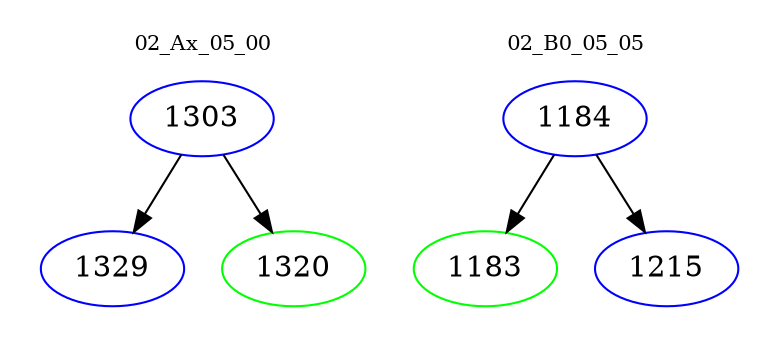 digraph{
subgraph cluster_0 {
color = white
label = "02_Ax_05_00";
fontsize=10;
T0_1303 [label="1303", color="blue"]
T0_1303 -> T0_1329 [color="black"]
T0_1329 [label="1329", color="blue"]
T0_1303 -> T0_1320 [color="black"]
T0_1320 [label="1320", color="green"]
}
subgraph cluster_1 {
color = white
label = "02_B0_05_05";
fontsize=10;
T1_1184 [label="1184", color="blue"]
T1_1184 -> T1_1183 [color="black"]
T1_1183 [label="1183", color="green"]
T1_1184 -> T1_1215 [color="black"]
T1_1215 [label="1215", color="blue"]
}
}
